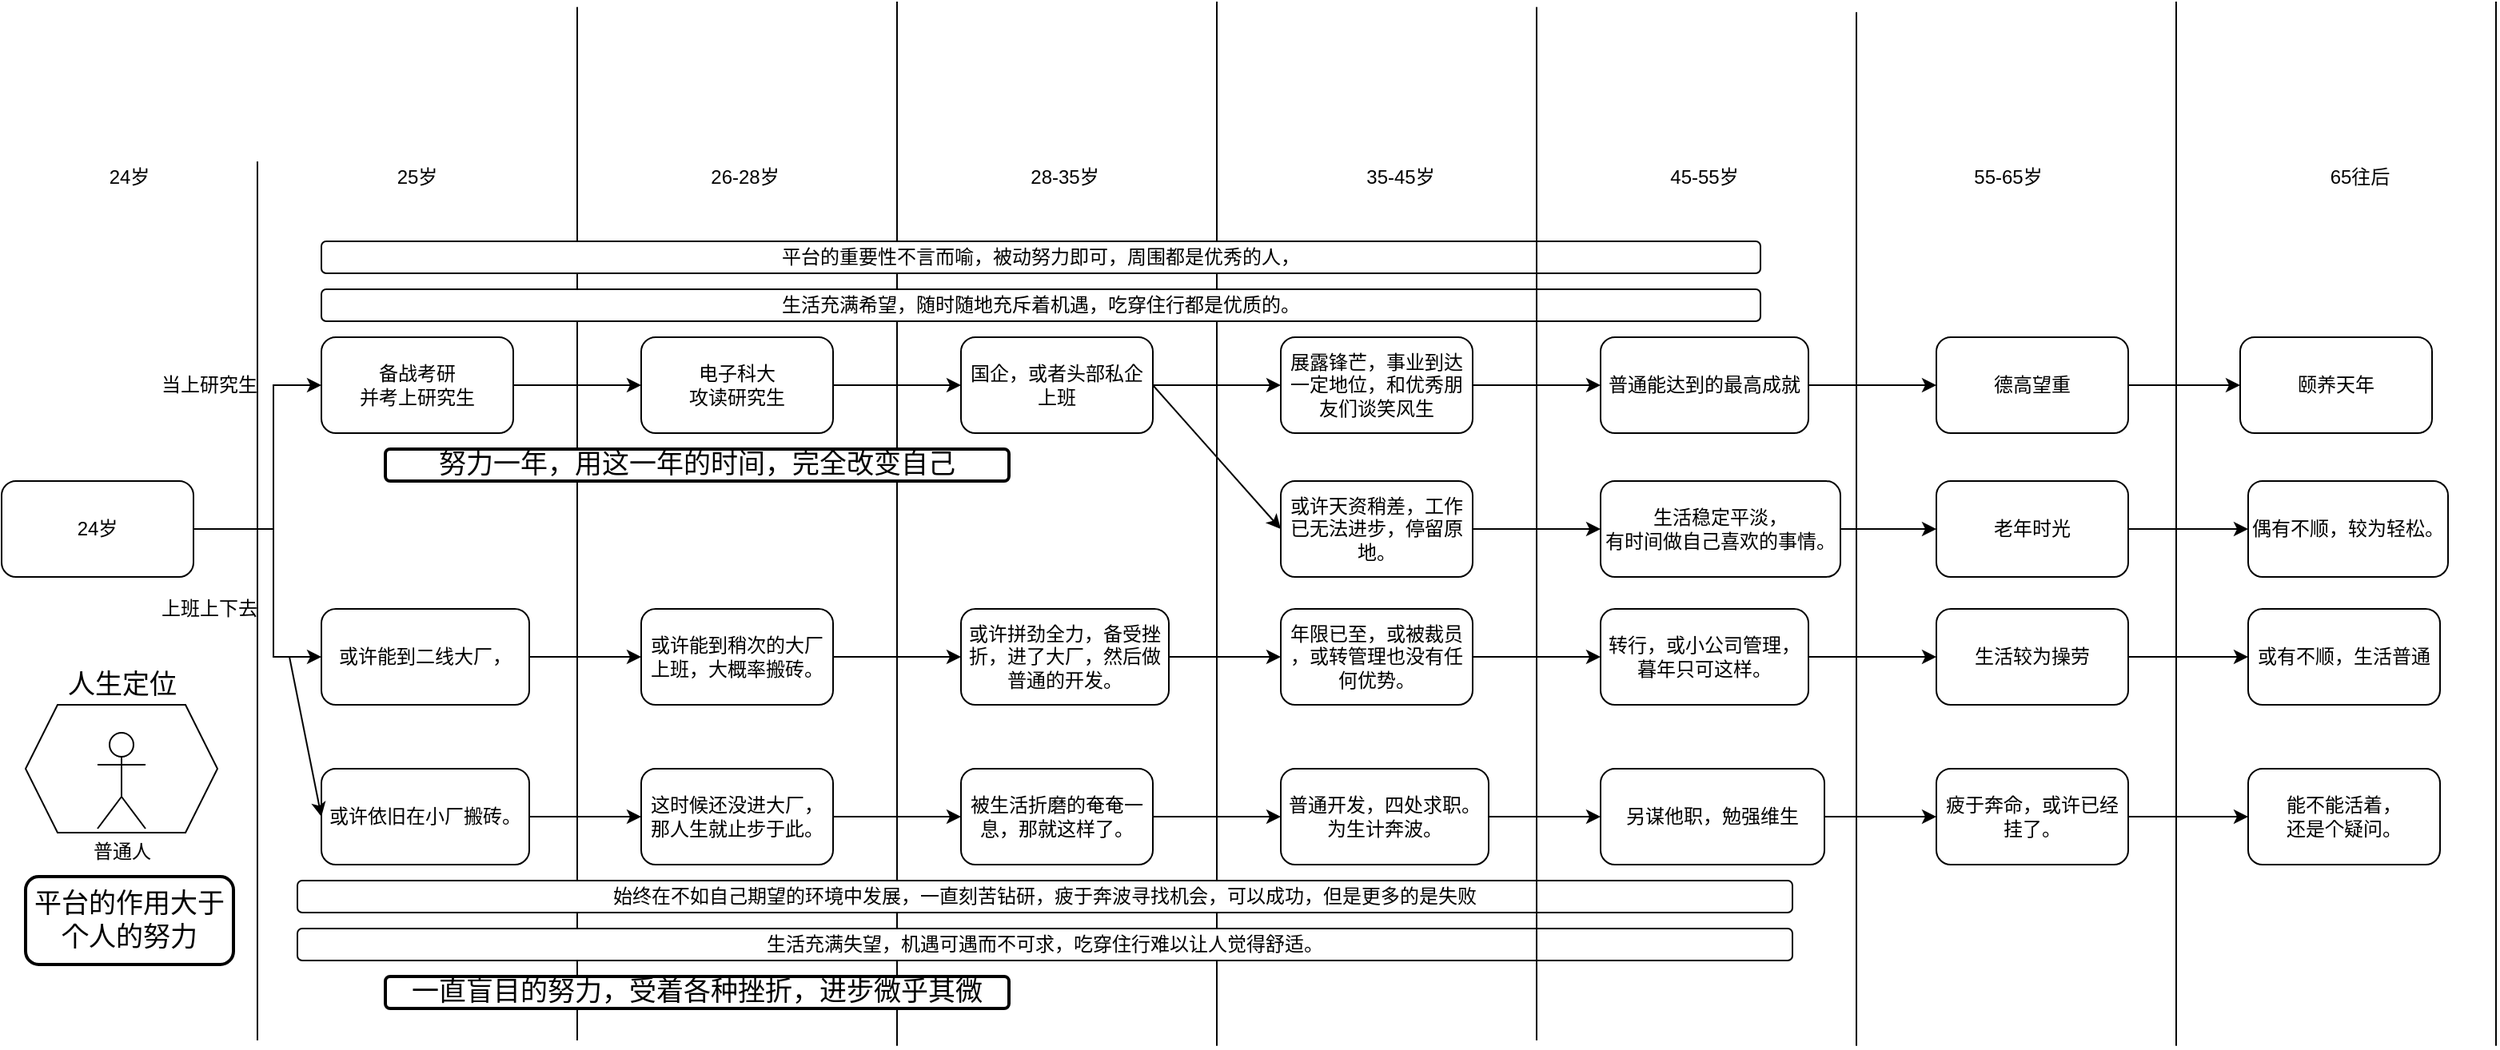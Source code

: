 <mxfile version="14.8.4" type="github">
  <diagram id="4w0ccPDh1an9Qw12JjNh" name="Page-1">
    <mxGraphModel dx="1673" dy="2065" grid="1" gridSize="10" guides="1" tooltips="1" connect="1" arrows="1" fold="1" page="1" pageScale="1" pageWidth="827" pageHeight="1169" math="0" shadow="0">
      <root>
        <mxCell id="0" />
        <mxCell id="1" parent="0" />
        <mxCell id="yW3tKd6YztMTBVNPVT-j-6" value="" style="edgeStyle=orthogonalEdgeStyle;rounded=0;orthogonalLoop=1;jettySize=auto;html=1;" edge="1" parent="1" source="yW3tKd6YztMTBVNPVT-j-1" target="yW3tKd6YztMTBVNPVT-j-5">
          <mxGeometry relative="1" as="geometry">
            <Array as="points">
              <mxPoint x="170" y="240" />
              <mxPoint x="170" y="150" />
            </Array>
          </mxGeometry>
        </mxCell>
        <mxCell id="yW3tKd6YztMTBVNPVT-j-12" style="edgeStyle=orthogonalEdgeStyle;rounded=0;orthogonalLoop=1;jettySize=auto;html=1;entryX=0;entryY=0.5;entryDx=0;entryDy=0;" edge="1" parent="1" source="yW3tKd6YztMTBVNPVT-j-1" target="yW3tKd6YztMTBVNPVT-j-10">
          <mxGeometry relative="1" as="geometry">
            <Array as="points">
              <mxPoint x="170" y="240" />
              <mxPoint x="170" y="320" />
            </Array>
          </mxGeometry>
        </mxCell>
        <mxCell id="yW3tKd6YztMTBVNPVT-j-1" value="24岁" style="rounded=1;whiteSpace=wrap;html=1;" vertex="1" parent="1">
          <mxGeometry y="210" width="120" height="60" as="geometry" />
        </mxCell>
        <mxCell id="yW3tKd6YztMTBVNPVT-j-4" value="" style="endArrow=none;html=1;" edge="1" parent="1">
          <mxGeometry width="50" height="50" relative="1" as="geometry">
            <mxPoint x="160" y="560" as="sourcePoint" />
            <mxPoint x="160" y="10" as="targetPoint" />
          </mxGeometry>
        </mxCell>
        <mxCell id="yW3tKd6YztMTBVNPVT-j-17" value="" style="edgeStyle=orthogonalEdgeStyle;rounded=0;orthogonalLoop=1;jettySize=auto;html=1;" edge="1" parent="1" source="yW3tKd6YztMTBVNPVT-j-5" target="yW3tKd6YztMTBVNPVT-j-16">
          <mxGeometry relative="1" as="geometry" />
        </mxCell>
        <mxCell id="yW3tKd6YztMTBVNPVT-j-5" value="备战考研&lt;br&gt;并考上研究生" style="rounded=1;whiteSpace=wrap;html=1;" vertex="1" parent="1">
          <mxGeometry x="200" y="120" width="120" height="60" as="geometry" />
        </mxCell>
        <mxCell id="yW3tKd6YztMTBVNPVT-j-7" value="当上研究生" style="text;html=1;strokeColor=none;fillColor=none;align=center;verticalAlign=middle;whiteSpace=wrap;rounded=0;" vertex="1" parent="1">
          <mxGeometry x="85" y="140" width="90" height="20" as="geometry" />
        </mxCell>
        <mxCell id="yW3tKd6YztMTBVNPVT-j-25" value="" style="edgeStyle=orthogonalEdgeStyle;rounded=0;orthogonalLoop=1;jettySize=auto;html=1;" edge="1" parent="1" source="yW3tKd6YztMTBVNPVT-j-10" target="yW3tKd6YztMTBVNPVT-j-24">
          <mxGeometry relative="1" as="geometry" />
        </mxCell>
        <mxCell id="yW3tKd6YztMTBVNPVT-j-10" value="或许能到二线大厂，&lt;br&gt;" style="rounded=1;whiteSpace=wrap;html=1;" vertex="1" parent="1">
          <mxGeometry x="200" y="290" width="130" height="60" as="geometry" />
        </mxCell>
        <mxCell id="yW3tKd6YztMTBVNPVT-j-11" value="上班上下去" style="text;html=1;strokeColor=none;fillColor=none;align=center;verticalAlign=middle;whiteSpace=wrap;rounded=0;" vertex="1" parent="1">
          <mxGeometry x="95" y="280" width="70" height="20" as="geometry" />
        </mxCell>
        <mxCell id="yW3tKd6YztMTBVNPVT-j-13" value="" style="endArrow=none;html=1;" edge="1" parent="1">
          <mxGeometry width="50" height="50" relative="1" as="geometry">
            <mxPoint x="360" y="560" as="sourcePoint" />
            <mxPoint x="360" y="-86.67" as="targetPoint" />
          </mxGeometry>
        </mxCell>
        <mxCell id="yW3tKd6YztMTBVNPVT-j-14" value="24岁" style="text;html=1;strokeColor=none;fillColor=none;align=center;verticalAlign=middle;whiteSpace=wrap;rounded=0;" vertex="1" parent="1">
          <mxGeometry x="60" y="10" width="40" height="20" as="geometry" />
        </mxCell>
        <mxCell id="yW3tKd6YztMTBVNPVT-j-15" value="25岁" style="text;html=1;strokeColor=none;fillColor=none;align=center;verticalAlign=middle;whiteSpace=wrap;rounded=0;" vertex="1" parent="1">
          <mxGeometry x="240" y="10" width="40" height="20" as="geometry" />
        </mxCell>
        <mxCell id="yW3tKd6YztMTBVNPVT-j-21" value="" style="edgeStyle=orthogonalEdgeStyle;rounded=0;orthogonalLoop=1;jettySize=auto;html=1;" edge="1" parent="1" source="yW3tKd6YztMTBVNPVT-j-16" target="yW3tKd6YztMTBVNPVT-j-20">
          <mxGeometry relative="1" as="geometry" />
        </mxCell>
        <mxCell id="yW3tKd6YztMTBVNPVT-j-16" value="电子科大&lt;br&gt;攻读研究生" style="rounded=1;whiteSpace=wrap;html=1;" vertex="1" parent="1">
          <mxGeometry x="400" y="120" width="120" height="60" as="geometry" />
        </mxCell>
        <mxCell id="yW3tKd6YztMTBVNPVT-j-18" value="" style="endArrow=none;html=1;" edge="1" parent="1">
          <mxGeometry width="50" height="50" relative="1" as="geometry">
            <mxPoint x="560" y="563.333" as="sourcePoint" />
            <mxPoint x="560" y="-90" as="targetPoint" />
          </mxGeometry>
        </mxCell>
        <mxCell id="yW3tKd6YztMTBVNPVT-j-19" value="" style="endArrow=none;html=1;" edge="1" parent="1">
          <mxGeometry width="50" height="50" relative="1" as="geometry">
            <mxPoint x="760" y="563.333" as="sourcePoint" />
            <mxPoint x="760" y="-90" as="targetPoint" />
          </mxGeometry>
        </mxCell>
        <mxCell id="yW3tKd6YztMTBVNPVT-j-53" value="" style="edgeStyle=orthogonalEdgeStyle;rounded=0;orthogonalLoop=1;jettySize=auto;html=1;fontSize=17;" edge="1" parent="1" source="yW3tKd6YztMTBVNPVT-j-20" target="yW3tKd6YztMTBVNPVT-j-52">
          <mxGeometry relative="1" as="geometry" />
        </mxCell>
        <mxCell id="yW3tKd6YztMTBVNPVT-j-20" value="国企，或者头部私企上班" style="whiteSpace=wrap;html=1;rounded=1;" vertex="1" parent="1">
          <mxGeometry x="600" y="120" width="120" height="60" as="geometry" />
        </mxCell>
        <mxCell id="yW3tKd6YztMTBVNPVT-j-22" value="26-28岁" style="text;html=1;strokeColor=none;fillColor=none;align=center;verticalAlign=middle;whiteSpace=wrap;rounded=0;" vertex="1" parent="1">
          <mxGeometry x="440" y="10" width="50" height="20" as="geometry" />
        </mxCell>
        <mxCell id="yW3tKd6YztMTBVNPVT-j-28" value="" style="edgeStyle=orthogonalEdgeStyle;rounded=0;orthogonalLoop=1;jettySize=auto;html=1;" edge="1" parent="1" source="yW3tKd6YztMTBVNPVT-j-24" target="yW3tKd6YztMTBVNPVT-j-27">
          <mxGeometry relative="1" as="geometry" />
        </mxCell>
        <mxCell id="yW3tKd6YztMTBVNPVT-j-24" value="或许能到稍次的大厂上班，大概率搬砖。&lt;br&gt;" style="whiteSpace=wrap;html=1;rounded=1;" vertex="1" parent="1">
          <mxGeometry x="400" y="290" width="120" height="60" as="geometry" />
        </mxCell>
        <mxCell id="yW3tKd6YztMTBVNPVT-j-26" value="28-35岁" style="text;html=1;strokeColor=none;fillColor=none;align=center;verticalAlign=middle;whiteSpace=wrap;rounded=0;" vertex="1" parent="1">
          <mxGeometry x="640" y="10" width="50" height="20" as="geometry" />
        </mxCell>
        <mxCell id="yW3tKd6YztMTBVNPVT-j-73" value="" style="edgeStyle=orthogonalEdgeStyle;rounded=0;orthogonalLoop=1;jettySize=auto;html=1;fontSize=17;" edge="1" parent="1" source="yW3tKd6YztMTBVNPVT-j-27" target="yW3tKd6YztMTBVNPVT-j-72">
          <mxGeometry relative="1" as="geometry" />
        </mxCell>
        <mxCell id="yW3tKd6YztMTBVNPVT-j-27" value="或许拼劲全力，备受挫折，进了大厂，然后做普通的开发。" style="whiteSpace=wrap;html=1;rounded=1;" vertex="1" parent="1">
          <mxGeometry x="600" y="290" width="130" height="60" as="geometry" />
        </mxCell>
        <mxCell id="yW3tKd6YztMTBVNPVT-j-30" value="平台的重要性不言而喻，被动努力即可，周围都是优秀的人，" style="rounded=1;whiteSpace=wrap;html=1;" vertex="1" parent="1">
          <mxGeometry x="200" y="60" width="900" height="20" as="geometry" />
        </mxCell>
        <mxCell id="yW3tKd6YztMTBVNPVT-j-34" value="" style="edgeStyle=orthogonalEdgeStyle;rounded=0;orthogonalLoop=1;jettySize=auto;html=1;" edge="1" parent="1" source="yW3tKd6YztMTBVNPVT-j-31" target="yW3tKd6YztMTBVNPVT-j-33">
          <mxGeometry relative="1" as="geometry" />
        </mxCell>
        <mxCell id="yW3tKd6YztMTBVNPVT-j-31" value="&lt;span&gt;这时候还没进大厂，那人生就止步于此。&lt;/span&gt;" style="rounded=1;whiteSpace=wrap;html=1;" vertex="1" parent="1">
          <mxGeometry x="400" y="390" width="120" height="60" as="geometry" />
        </mxCell>
        <mxCell id="yW3tKd6YztMTBVNPVT-j-55" value="" style="edgeStyle=orthogonalEdgeStyle;rounded=0;orthogonalLoop=1;jettySize=auto;html=1;fontSize=17;" edge="1" parent="1" source="yW3tKd6YztMTBVNPVT-j-33" target="yW3tKd6YztMTBVNPVT-j-54">
          <mxGeometry relative="1" as="geometry" />
        </mxCell>
        <mxCell id="yW3tKd6YztMTBVNPVT-j-33" value="&lt;span&gt;被生活折磨的奄奄一息，那就这样了。&lt;/span&gt;" style="whiteSpace=wrap;html=1;rounded=1;" vertex="1" parent="1">
          <mxGeometry x="600" y="390" width="120" height="60" as="geometry" />
        </mxCell>
        <mxCell id="yW3tKd6YztMTBVNPVT-j-37" value="" style="edgeStyle=orthogonalEdgeStyle;rounded=0;orthogonalLoop=1;jettySize=auto;html=1;" edge="1" parent="1" source="yW3tKd6YztMTBVNPVT-j-35" target="yW3tKd6YztMTBVNPVT-j-31">
          <mxGeometry relative="1" as="geometry" />
        </mxCell>
        <mxCell id="yW3tKd6YztMTBVNPVT-j-35" value="&lt;span&gt;或许依旧在小厂搬砖。&lt;/span&gt;" style="rounded=1;whiteSpace=wrap;html=1;" vertex="1" parent="1">
          <mxGeometry x="200" y="390" width="130" height="60" as="geometry" />
        </mxCell>
        <mxCell id="yW3tKd6YztMTBVNPVT-j-36" value="" style="endArrow=classic;html=1;entryX=0;entryY=0.5;entryDx=0;entryDy=0;" edge="1" parent="1" target="yW3tKd6YztMTBVNPVT-j-35">
          <mxGeometry width="50" height="50" relative="1" as="geometry">
            <mxPoint x="180" y="320" as="sourcePoint" />
            <mxPoint x="180" y="430" as="targetPoint" />
          </mxGeometry>
        </mxCell>
        <mxCell id="yW3tKd6YztMTBVNPVT-j-38" value="" style="shape=hexagon;perimeter=hexagonPerimeter2;whiteSpace=wrap;html=1;fixedSize=1;" vertex="1" parent="1">
          <mxGeometry x="15" y="350" width="120" height="80" as="geometry" />
        </mxCell>
        <mxCell id="yW3tKd6YztMTBVNPVT-j-39" value="普通人" style="shape=umlActor;verticalLabelPosition=bottom;verticalAlign=top;html=1;outlineConnect=0;" vertex="1" parent="1">
          <mxGeometry x="60" y="367.5" width="30" height="60" as="geometry" />
        </mxCell>
        <mxCell id="yW3tKd6YztMTBVNPVT-j-40" value="人生定位" style="text;html=1;strokeColor=none;fillColor=none;align=center;verticalAlign=middle;whiteSpace=wrap;rounded=0;strokeWidth=2;fontSize=17;" vertex="1" parent="1">
          <mxGeometry x="32.5" y="327.5" width="85" height="20" as="geometry" />
        </mxCell>
        <mxCell id="yW3tKd6YztMTBVNPVT-j-41" value="始终在不如自己期望的环境中发展，一直刻苦钻研，疲于奔波寻找机会，可以成功，但是更多的是失败" style="rounded=1;whiteSpace=wrap;html=1;" vertex="1" parent="1">
          <mxGeometry x="185" y="460" width="935" height="20" as="geometry" />
        </mxCell>
        <mxCell id="yW3tKd6YztMTBVNPVT-j-43" value="努力一年，用这一年的时间，完全改变自己" style="rounded=1;whiteSpace=wrap;html=1;fontSize=17;strokeWidth=2;" vertex="1" parent="1">
          <mxGeometry x="240" y="190" width="390" height="20" as="geometry" />
        </mxCell>
        <mxCell id="yW3tKd6YztMTBVNPVT-j-48" value="平台的作用大于个人的努力" style="rounded=1;whiteSpace=wrap;html=1;fontSize=17;strokeWidth=2;" vertex="1" parent="1">
          <mxGeometry x="15" y="457.5" width="130" height="55" as="geometry" />
        </mxCell>
        <mxCell id="yW3tKd6YztMTBVNPVT-j-49" value="生活充满希望，随时随地充斥着机遇，吃穿住行都是优质的。" style="rounded=1;whiteSpace=wrap;html=1;" vertex="1" parent="1">
          <mxGeometry x="200" y="90" width="900" height="20" as="geometry" />
        </mxCell>
        <mxCell id="yW3tKd6YztMTBVNPVT-j-50" value="生活充满失望，机遇可遇而不可求，吃穿住行难以让人觉得舒适。" style="rounded=1;whiteSpace=wrap;html=1;" vertex="1" parent="1">
          <mxGeometry x="185" y="490" width="935" height="20" as="geometry" />
        </mxCell>
        <mxCell id="yW3tKd6YztMTBVNPVT-j-51" value="一直盲目的努力，受着各种挫折，进步微乎其微" style="rounded=1;whiteSpace=wrap;html=1;fontSize=17;strokeWidth=2;" vertex="1" parent="1">
          <mxGeometry x="240" y="520" width="390" height="20" as="geometry" />
        </mxCell>
        <mxCell id="yW3tKd6YztMTBVNPVT-j-69" value="" style="edgeStyle=orthogonalEdgeStyle;rounded=0;orthogonalLoop=1;jettySize=auto;html=1;fontSize=17;" edge="1" parent="1" source="yW3tKd6YztMTBVNPVT-j-52" target="yW3tKd6YztMTBVNPVT-j-68">
          <mxGeometry relative="1" as="geometry" />
        </mxCell>
        <mxCell id="yW3tKd6YztMTBVNPVT-j-52" value="展露锋芒，事业到达一定地位，和优秀朋友们谈笑风生" style="whiteSpace=wrap;html=1;rounded=1;" vertex="1" parent="1">
          <mxGeometry x="800" y="120" width="120" height="60" as="geometry" />
        </mxCell>
        <mxCell id="yW3tKd6YztMTBVNPVT-j-77" value="" style="edgeStyle=orthogonalEdgeStyle;rounded=0;orthogonalLoop=1;jettySize=auto;html=1;fontSize=17;" edge="1" parent="1" source="yW3tKd6YztMTBVNPVT-j-54" target="yW3tKd6YztMTBVNPVT-j-76">
          <mxGeometry relative="1" as="geometry" />
        </mxCell>
        <mxCell id="yW3tKd6YztMTBVNPVT-j-54" value="普通开发，四处求职。&lt;br&gt;为生计奔波。" style="whiteSpace=wrap;html=1;rounded=1;" vertex="1" parent="1">
          <mxGeometry x="800" y="390" width="130" height="60" as="geometry" />
        </mxCell>
        <mxCell id="yW3tKd6YztMTBVNPVT-j-56" value="35-45岁" style="text;html=1;strokeColor=none;fillColor=none;align=center;verticalAlign=middle;whiteSpace=wrap;rounded=0;" vertex="1" parent="1">
          <mxGeometry x="850" y="10" width="50" height="20" as="geometry" />
        </mxCell>
        <mxCell id="yW3tKd6YztMTBVNPVT-j-71" value="" style="edgeStyle=orthogonalEdgeStyle;rounded=0;orthogonalLoop=1;jettySize=auto;html=1;fontSize=17;" edge="1" parent="1" source="yW3tKd6YztMTBVNPVT-j-58" target="yW3tKd6YztMTBVNPVT-j-70">
          <mxGeometry relative="1" as="geometry" />
        </mxCell>
        <mxCell id="yW3tKd6YztMTBVNPVT-j-58" value="或许天资稍差，工作已无法进步，停留原地。" style="whiteSpace=wrap;html=1;rounded=1;" vertex="1" parent="1">
          <mxGeometry x="800" y="210" width="120" height="60" as="geometry" />
        </mxCell>
        <mxCell id="yW3tKd6YztMTBVNPVT-j-63" value="" style="endArrow=classic;html=1;fontSize=17;exitX=1;exitY=0.5;exitDx=0;exitDy=0;entryX=0;entryY=0.5;entryDx=0;entryDy=0;" edge="1" parent="1" source="yW3tKd6YztMTBVNPVT-j-20" target="yW3tKd6YztMTBVNPVT-j-58">
          <mxGeometry width="50" height="50" relative="1" as="geometry">
            <mxPoint x="720" y="240" as="sourcePoint" />
            <mxPoint x="770" y="190" as="targetPoint" />
          </mxGeometry>
        </mxCell>
        <mxCell id="yW3tKd6YztMTBVNPVT-j-64" value="" style="endArrow=none;html=1;" edge="1" parent="1">
          <mxGeometry width="50" height="50" relative="1" as="geometry">
            <mxPoint x="960" y="560" as="sourcePoint" />
            <mxPoint x="960" y="-86.67" as="targetPoint" />
          </mxGeometry>
        </mxCell>
        <mxCell id="yW3tKd6YztMTBVNPVT-j-65" value="" style="endArrow=none;html=1;" edge="1" parent="1">
          <mxGeometry width="50" height="50" relative="1" as="geometry">
            <mxPoint x="1160" y="563.333" as="sourcePoint" />
            <mxPoint x="1160" y="-83.33" as="targetPoint" />
          </mxGeometry>
        </mxCell>
        <mxCell id="yW3tKd6YztMTBVNPVT-j-66" value="45-55岁" style="text;html=1;strokeColor=none;fillColor=none;align=center;verticalAlign=middle;whiteSpace=wrap;rounded=0;" vertex="1" parent="1">
          <mxGeometry x="1040" y="10" width="50" height="20" as="geometry" />
        </mxCell>
        <mxCell id="yW3tKd6YztMTBVNPVT-j-85" value="" style="edgeStyle=orthogonalEdgeStyle;rounded=0;orthogonalLoop=1;jettySize=auto;html=1;fontSize=17;" edge="1" parent="1" source="yW3tKd6YztMTBVNPVT-j-68" target="yW3tKd6YztMTBVNPVT-j-84">
          <mxGeometry relative="1" as="geometry" />
        </mxCell>
        <mxCell id="yW3tKd6YztMTBVNPVT-j-68" value="普通能达到的最高成就" style="whiteSpace=wrap;html=1;rounded=1;" vertex="1" parent="1">
          <mxGeometry x="1000" y="120" width="130" height="60" as="geometry" />
        </mxCell>
        <mxCell id="yW3tKd6YztMTBVNPVT-j-83" style="edgeStyle=orthogonalEdgeStyle;rounded=0;orthogonalLoop=1;jettySize=auto;html=1;entryX=0;entryY=0.5;entryDx=0;entryDy=0;fontSize=17;" edge="1" parent="1" source="yW3tKd6YztMTBVNPVT-j-70" target="yW3tKd6YztMTBVNPVT-j-78">
          <mxGeometry relative="1" as="geometry">
            <Array as="points">
              <mxPoint x="1190" y="240" />
              <mxPoint x="1190" y="240" />
            </Array>
          </mxGeometry>
        </mxCell>
        <mxCell id="yW3tKd6YztMTBVNPVT-j-70" value="生活稳定平淡，&lt;br&gt;有时间做自己喜欢的事情。" style="whiteSpace=wrap;html=1;rounded=1;" vertex="1" parent="1">
          <mxGeometry x="1000" y="210" width="150" height="60" as="geometry" />
        </mxCell>
        <mxCell id="yW3tKd6YztMTBVNPVT-j-75" value="" style="edgeStyle=orthogonalEdgeStyle;rounded=0;orthogonalLoop=1;jettySize=auto;html=1;fontSize=17;" edge="1" parent="1" source="yW3tKd6YztMTBVNPVT-j-72" target="yW3tKd6YztMTBVNPVT-j-74">
          <mxGeometry relative="1" as="geometry" />
        </mxCell>
        <mxCell id="yW3tKd6YztMTBVNPVT-j-72" value="年限已至，或被裁员&lt;br&gt;，或转管理也没有任何优势。" style="whiteSpace=wrap;html=1;rounded=1;" vertex="1" parent="1">
          <mxGeometry x="800" y="290" width="120" height="60" as="geometry" />
        </mxCell>
        <mxCell id="yW3tKd6YztMTBVNPVT-j-87" value="" style="edgeStyle=orthogonalEdgeStyle;rounded=0;orthogonalLoop=1;jettySize=auto;html=1;fontSize=17;" edge="1" parent="1" source="yW3tKd6YztMTBVNPVT-j-74" target="yW3tKd6YztMTBVNPVT-j-86">
          <mxGeometry relative="1" as="geometry" />
        </mxCell>
        <mxCell id="yW3tKd6YztMTBVNPVT-j-74" value="转行，或小公司管理，暮年只可这样。" style="whiteSpace=wrap;html=1;rounded=1;" vertex="1" parent="1">
          <mxGeometry x="1000" y="290" width="130" height="60" as="geometry" />
        </mxCell>
        <mxCell id="yW3tKd6YztMTBVNPVT-j-89" value="" style="edgeStyle=orthogonalEdgeStyle;rounded=0;orthogonalLoop=1;jettySize=auto;html=1;fontSize=17;" edge="1" parent="1" source="yW3tKd6YztMTBVNPVT-j-76" target="yW3tKd6YztMTBVNPVT-j-88">
          <mxGeometry relative="1" as="geometry" />
        </mxCell>
        <mxCell id="yW3tKd6YztMTBVNPVT-j-76" value="另谋他职，勉强维生" style="whiteSpace=wrap;html=1;rounded=1;" vertex="1" parent="1">
          <mxGeometry x="1000" y="390" width="140" height="60" as="geometry" />
        </mxCell>
        <mxCell id="yW3tKd6YztMTBVNPVT-j-95" value="" style="edgeStyle=orthogonalEdgeStyle;rounded=0;orthogonalLoop=1;jettySize=auto;html=1;fontSize=17;" edge="1" parent="1" source="yW3tKd6YztMTBVNPVT-j-78" target="yW3tKd6YztMTBVNPVT-j-94">
          <mxGeometry relative="1" as="geometry" />
        </mxCell>
        <mxCell id="yW3tKd6YztMTBVNPVT-j-78" value="老年时光" style="whiteSpace=wrap;html=1;rounded=1;" vertex="1" parent="1">
          <mxGeometry x="1210" y="210" width="120" height="60" as="geometry" />
        </mxCell>
        <mxCell id="yW3tKd6YztMTBVNPVT-j-80" value="55-65岁" style="text;html=1;strokeColor=none;fillColor=none;align=center;verticalAlign=middle;whiteSpace=wrap;rounded=0;" vertex="1" parent="1">
          <mxGeometry x="1230" y="10" width="50" height="20" as="geometry" />
        </mxCell>
        <mxCell id="yW3tKd6YztMTBVNPVT-j-82" value="" style="endArrow=none;html=1;" edge="1" parent="1">
          <mxGeometry width="50" height="50" relative="1" as="geometry">
            <mxPoint x="1360" y="563.333" as="sourcePoint" />
            <mxPoint x="1360" y="-90.0" as="targetPoint" />
          </mxGeometry>
        </mxCell>
        <mxCell id="yW3tKd6YztMTBVNPVT-j-91" value="" style="edgeStyle=orthogonalEdgeStyle;rounded=0;orthogonalLoop=1;jettySize=auto;html=1;fontSize=17;" edge="1" parent="1" source="yW3tKd6YztMTBVNPVT-j-84" target="yW3tKd6YztMTBVNPVT-j-90">
          <mxGeometry relative="1" as="geometry" />
        </mxCell>
        <mxCell id="yW3tKd6YztMTBVNPVT-j-84" value="德高望重" style="whiteSpace=wrap;html=1;rounded=1;" vertex="1" parent="1">
          <mxGeometry x="1210" y="120" width="120" height="60" as="geometry" />
        </mxCell>
        <mxCell id="yW3tKd6YztMTBVNPVT-j-97" value="" style="edgeStyle=orthogonalEdgeStyle;rounded=0;orthogonalLoop=1;jettySize=auto;html=1;fontSize=17;" edge="1" parent="1" source="yW3tKd6YztMTBVNPVT-j-86" target="yW3tKd6YztMTBVNPVT-j-96">
          <mxGeometry relative="1" as="geometry" />
        </mxCell>
        <mxCell id="yW3tKd6YztMTBVNPVT-j-86" value="生活较为操劳" style="whiteSpace=wrap;html=1;rounded=1;" vertex="1" parent="1">
          <mxGeometry x="1210" y="290" width="120" height="60" as="geometry" />
        </mxCell>
        <mxCell id="yW3tKd6YztMTBVNPVT-j-99" value="" style="edgeStyle=orthogonalEdgeStyle;rounded=0;orthogonalLoop=1;jettySize=auto;html=1;fontSize=17;" edge="1" parent="1" source="yW3tKd6YztMTBVNPVT-j-88" target="yW3tKd6YztMTBVNPVT-j-98">
          <mxGeometry relative="1" as="geometry" />
        </mxCell>
        <mxCell id="yW3tKd6YztMTBVNPVT-j-88" value="疲于奔命，或许已经挂了。" style="whiteSpace=wrap;html=1;rounded=1;" vertex="1" parent="1">
          <mxGeometry x="1210" y="390" width="120" height="60" as="geometry" />
        </mxCell>
        <mxCell id="yW3tKd6YztMTBVNPVT-j-90" value="颐养天年" style="whiteSpace=wrap;html=1;rounded=1;" vertex="1" parent="1">
          <mxGeometry x="1400" y="120" width="120" height="60" as="geometry" />
        </mxCell>
        <mxCell id="yW3tKd6YztMTBVNPVT-j-92" value="65往后" style="text;html=1;strokeColor=none;fillColor=none;align=center;verticalAlign=middle;whiteSpace=wrap;rounded=0;" vertex="1" parent="1">
          <mxGeometry x="1440" y="10" width="70" height="20" as="geometry" />
        </mxCell>
        <mxCell id="yW3tKd6YztMTBVNPVT-j-93" value="" style="endArrow=none;html=1;" edge="1" parent="1">
          <mxGeometry width="50" height="50" relative="1" as="geometry">
            <mxPoint x="1560" y="563.333" as="sourcePoint" />
            <mxPoint x="1560" y="-90.0" as="targetPoint" />
          </mxGeometry>
        </mxCell>
        <mxCell id="yW3tKd6YztMTBVNPVT-j-94" value="偶有不顺，较为轻松。" style="whiteSpace=wrap;html=1;rounded=1;" vertex="1" parent="1">
          <mxGeometry x="1405" y="210" width="125" height="60" as="geometry" />
        </mxCell>
        <mxCell id="yW3tKd6YztMTBVNPVT-j-96" value="或有不顺，生活普通" style="whiteSpace=wrap;html=1;rounded=1;" vertex="1" parent="1">
          <mxGeometry x="1405" y="290" width="120" height="60" as="geometry" />
        </mxCell>
        <mxCell id="yW3tKd6YztMTBVNPVT-j-98" value="能不能活着，&lt;br&gt;还是个疑问。" style="whiteSpace=wrap;html=1;rounded=1;" vertex="1" parent="1">
          <mxGeometry x="1405" y="390" width="120" height="60" as="geometry" />
        </mxCell>
      </root>
    </mxGraphModel>
  </diagram>
</mxfile>
